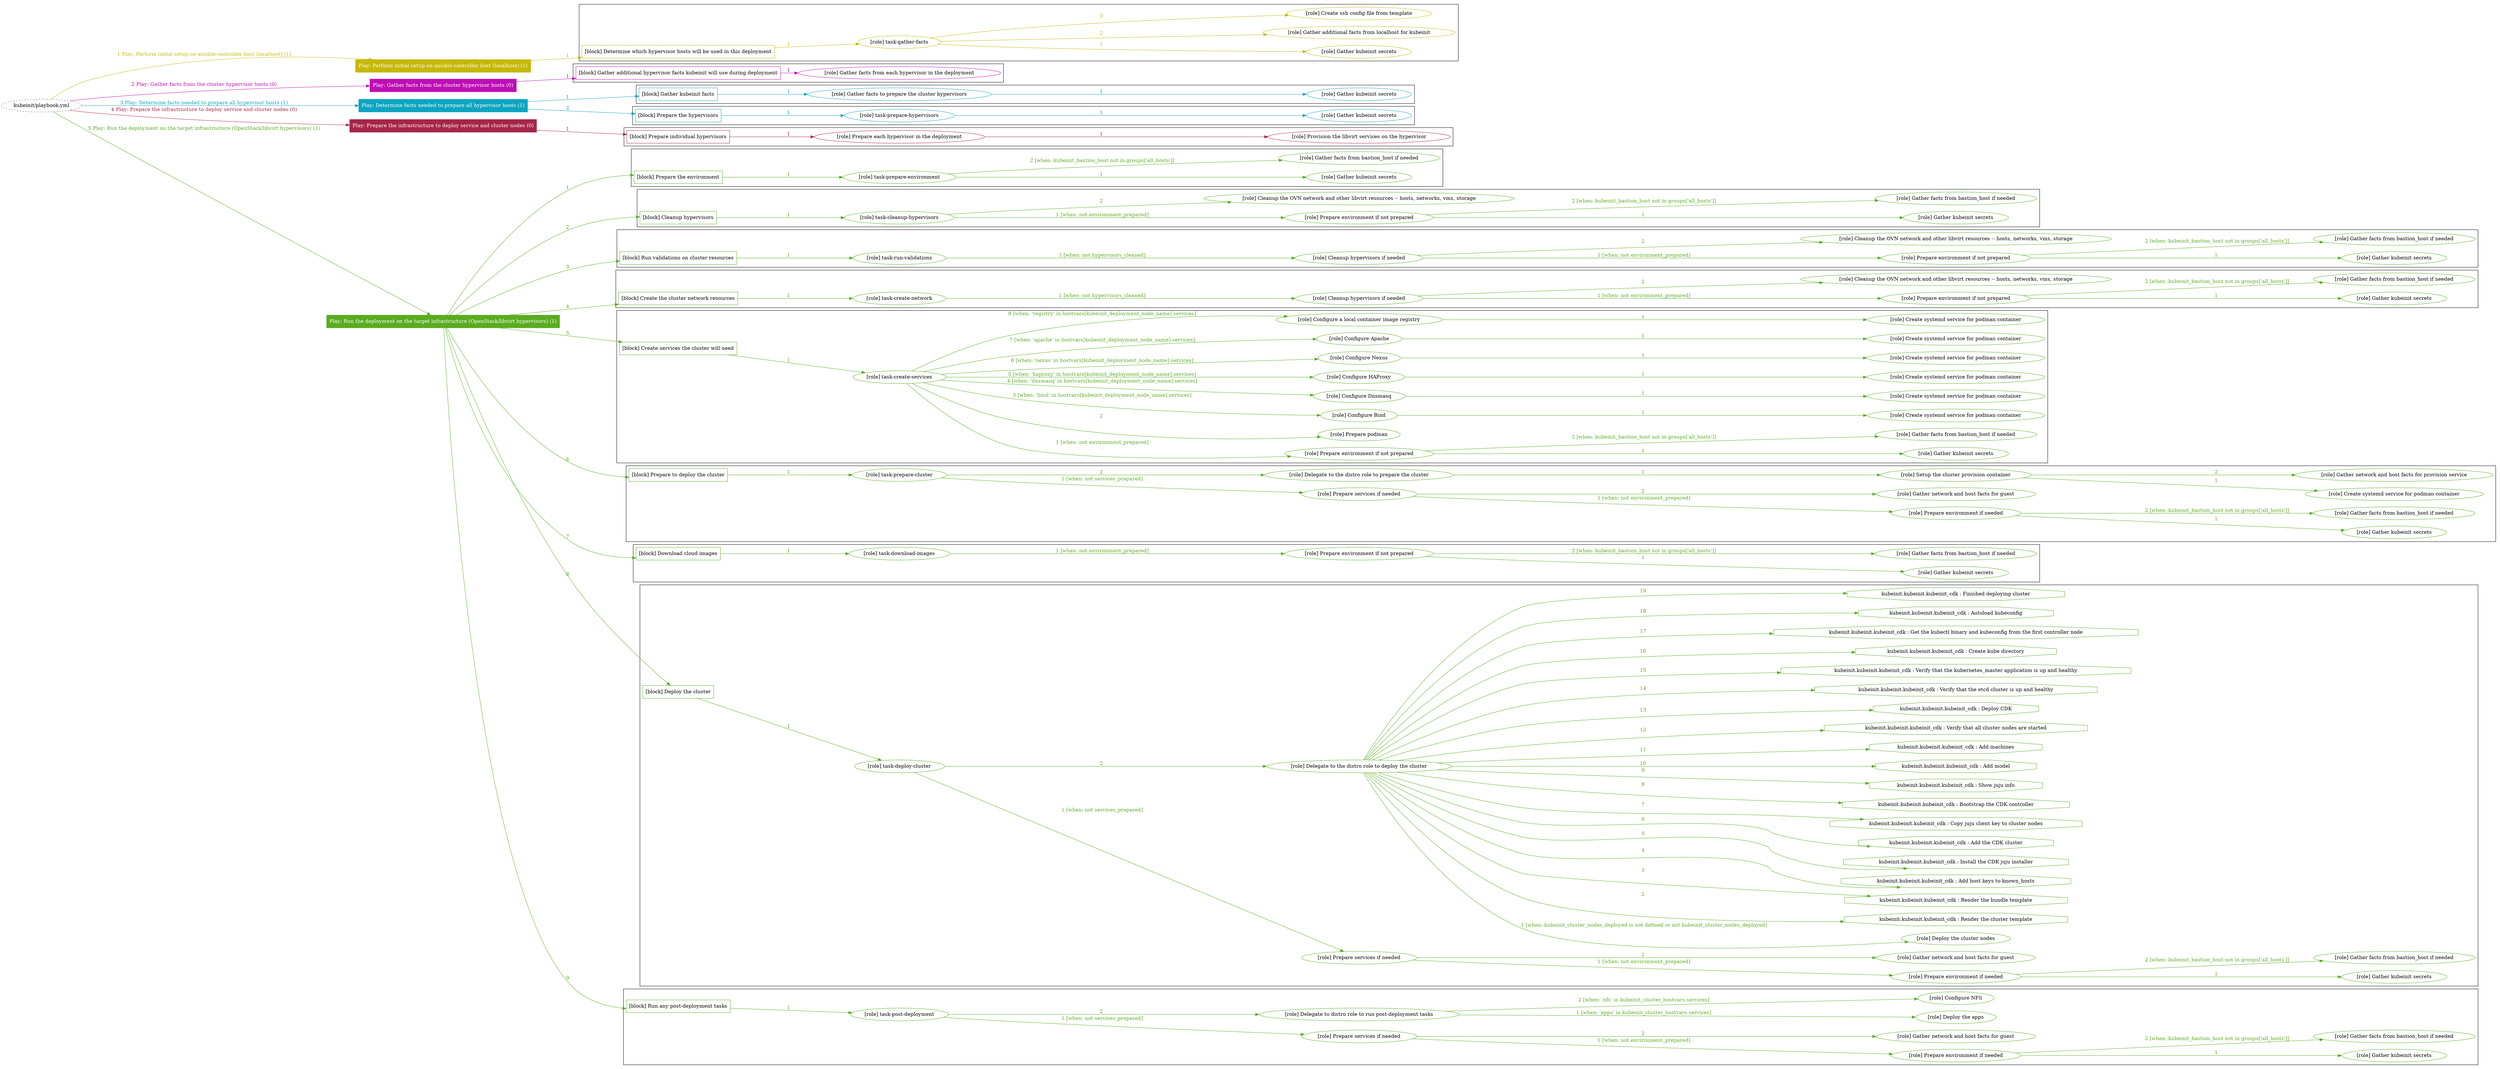 digraph {
	graph [concentrate=true ordering=in rankdir=LR ratio=fill]
	edge [esep=5 sep=10]
	"kubeinit/playbook.yml" [URL="/home/runner/work/kubeinit/kubeinit/kubeinit/playbook.yml" id=playbook_403efa75 style=dotted]
	"kubeinit/playbook.yml" -> play_42223cc6 [label="1 Play: Perform initial setup on ansible-controller host (localhost) (1)" color="#c5b807" fontcolor="#c5b807" id=edge_play_42223cc6 labeltooltip="1 Play: Perform initial setup on ansible-controller host (localhost) (1)" tooltip="1 Play: Perform initial setup on ansible-controller host (localhost) (1)"]
	subgraph "Play: Perform initial setup on ansible-controller host (localhost) (1)" {
		play_42223cc6 [label="Play: Perform initial setup on ansible-controller host (localhost) (1)" URL="/home/runner/work/kubeinit/kubeinit/kubeinit/playbook.yml" color="#c5b807" fontcolor="#ffffff" id=play_42223cc6 shape=box style=filled tooltip=localhost]
		play_42223cc6 -> block_9b067293 [label=1 color="#c5b807" fontcolor="#c5b807" id=edge_block_9b067293 labeltooltip=1 tooltip=1]
		subgraph cluster_block_9b067293 {
			block_9b067293 [label="[block] Determine which hypervisor hosts will be used in this deployment" URL="/home/runner/work/kubeinit/kubeinit/kubeinit/playbook.yml" color="#c5b807" id=block_9b067293 labeltooltip="Determine which hypervisor hosts will be used in this deployment" shape=box tooltip="Determine which hypervisor hosts will be used in this deployment"]
			block_9b067293 -> role_dec74d86 [label="1 " color="#c5b807" fontcolor="#c5b807" id=edge_role_dec74d86 labeltooltip="1 " tooltip="1 "]
			subgraph "task-gather-facts" {
				role_dec74d86 [label="[role] task-gather-facts" URL="/home/runner/work/kubeinit/kubeinit/kubeinit/playbook.yml" color="#c5b807" id=role_dec74d86 tooltip="task-gather-facts"]
				role_dec74d86 -> role_b08dea49 [label="1 " color="#c5b807" fontcolor="#c5b807" id=edge_role_b08dea49 labeltooltip="1 " tooltip="1 "]
				subgraph "Gather kubeinit secrets" {
					role_b08dea49 [label="[role] Gather kubeinit secrets" URL="/home/runner/.ansible/collections/ansible_collections/kubeinit/kubeinit/roles/kubeinit_prepare/tasks/build_hypervisors_group.yml" color="#c5b807" id=role_b08dea49 tooltip="Gather kubeinit secrets"]
				}
				role_dec74d86 -> role_b940c678 [label="2 " color="#c5b807" fontcolor="#c5b807" id=edge_role_b940c678 labeltooltip="2 " tooltip="2 "]
				subgraph "Gather additional facts from localhost for kubeinit" {
					role_b940c678 [label="[role] Gather additional facts from localhost for kubeinit" URL="/home/runner/.ansible/collections/ansible_collections/kubeinit/kubeinit/roles/kubeinit_prepare/tasks/build_hypervisors_group.yml" color="#c5b807" id=role_b940c678 tooltip="Gather additional facts from localhost for kubeinit"]
				}
				role_dec74d86 -> role_e4bcbc9d [label="3 " color="#c5b807" fontcolor="#c5b807" id=edge_role_e4bcbc9d labeltooltip="3 " tooltip="3 "]
				subgraph "Create ssh config file from template" {
					role_e4bcbc9d [label="[role] Create ssh config file from template" URL="/home/runner/.ansible/collections/ansible_collections/kubeinit/kubeinit/roles/kubeinit_prepare/tasks/build_hypervisors_group.yml" color="#c5b807" id=role_e4bcbc9d tooltip="Create ssh config file from template"]
				}
			}
		}
	}
	"kubeinit/playbook.yml" -> play_4faf2499 [label="2 Play: Gather facts from the cluster hypervisor hosts (0)" color="#be0eb6" fontcolor="#be0eb6" id=edge_play_4faf2499 labeltooltip="2 Play: Gather facts from the cluster hypervisor hosts (0)" tooltip="2 Play: Gather facts from the cluster hypervisor hosts (0)"]
	subgraph "Play: Gather facts from the cluster hypervisor hosts (0)" {
		play_4faf2499 [label="Play: Gather facts from the cluster hypervisor hosts (0)" URL="/home/runner/work/kubeinit/kubeinit/kubeinit/playbook.yml" color="#be0eb6" fontcolor="#ffffff" id=play_4faf2499 shape=box style=filled tooltip="Play: Gather facts from the cluster hypervisor hosts (0)"]
		play_4faf2499 -> block_ea7d8553 [label=1 color="#be0eb6" fontcolor="#be0eb6" id=edge_block_ea7d8553 labeltooltip=1 tooltip=1]
		subgraph cluster_block_ea7d8553 {
			block_ea7d8553 [label="[block] Gather additional hypervisor facts kubeinit will use during deployment" URL="/home/runner/work/kubeinit/kubeinit/kubeinit/playbook.yml" color="#be0eb6" id=block_ea7d8553 labeltooltip="Gather additional hypervisor facts kubeinit will use during deployment" shape=box tooltip="Gather additional hypervisor facts kubeinit will use during deployment"]
			block_ea7d8553 -> role_9fcec889 [label="1 " color="#be0eb6" fontcolor="#be0eb6" id=edge_role_9fcec889 labeltooltip="1 " tooltip="1 "]
			subgraph "Gather facts from each hypervisor in the deployment" {
				role_9fcec889 [label="[role] Gather facts from each hypervisor in the deployment" URL="/home/runner/work/kubeinit/kubeinit/kubeinit/playbook.yml" color="#be0eb6" id=role_9fcec889 tooltip="Gather facts from each hypervisor in the deployment"]
			}
		}
	}
	"kubeinit/playbook.yml" -> play_9ae9f0da [label="3 Play: Determine facts needed to prepare all hypervisor hosts (1)" color="#0ca5c0" fontcolor="#0ca5c0" id=edge_play_9ae9f0da labeltooltip="3 Play: Determine facts needed to prepare all hypervisor hosts (1)" tooltip="3 Play: Determine facts needed to prepare all hypervisor hosts (1)"]
	subgraph "Play: Determine facts needed to prepare all hypervisor hosts (1)" {
		play_9ae9f0da [label="Play: Determine facts needed to prepare all hypervisor hosts (1)" URL="/home/runner/work/kubeinit/kubeinit/kubeinit/playbook.yml" color="#0ca5c0" fontcolor="#ffffff" id=play_9ae9f0da shape=box style=filled tooltip=localhost]
		play_9ae9f0da -> block_6404cff6 [label=1 color="#0ca5c0" fontcolor="#0ca5c0" id=edge_block_6404cff6 labeltooltip=1 tooltip=1]
		subgraph cluster_block_6404cff6 {
			block_6404cff6 [label="[block] Gather kubeinit facts" URL="/home/runner/work/kubeinit/kubeinit/kubeinit/playbook.yml" color="#0ca5c0" id=block_6404cff6 labeltooltip="Gather kubeinit facts" shape=box tooltip="Gather kubeinit facts"]
			block_6404cff6 -> role_c3dda802 [label="1 " color="#0ca5c0" fontcolor="#0ca5c0" id=edge_role_c3dda802 labeltooltip="1 " tooltip="1 "]
			subgraph "Gather facts to prepare the cluster hypervisors" {
				role_c3dda802 [label="[role] Gather facts to prepare the cluster hypervisors" URL="/home/runner/work/kubeinit/kubeinit/kubeinit/playbook.yml" color="#0ca5c0" id=role_c3dda802 tooltip="Gather facts to prepare the cluster hypervisors"]
				role_c3dda802 -> role_68d4c9b0 [label="1 " color="#0ca5c0" fontcolor="#0ca5c0" id=edge_role_68d4c9b0 labeltooltip="1 " tooltip="1 "]
				subgraph "Gather kubeinit secrets" {
					role_68d4c9b0 [label="[role] Gather kubeinit secrets" URL="/home/runner/.ansible/collections/ansible_collections/kubeinit/kubeinit/roles/kubeinit_prepare/tasks/gather_kubeinit_facts.yml" color="#0ca5c0" id=role_68d4c9b0 tooltip="Gather kubeinit secrets"]
				}
			}
		}
		play_9ae9f0da -> block_ad92158f [label=2 color="#0ca5c0" fontcolor="#0ca5c0" id=edge_block_ad92158f labeltooltip=2 tooltip=2]
		subgraph cluster_block_ad92158f {
			block_ad92158f [label="[block] Prepare the hypervisors" URL="/home/runner/work/kubeinit/kubeinit/kubeinit/playbook.yml" color="#0ca5c0" id=block_ad92158f labeltooltip="Prepare the hypervisors" shape=box tooltip="Prepare the hypervisors"]
			block_ad92158f -> role_c848323d [label="1 " color="#0ca5c0" fontcolor="#0ca5c0" id=edge_role_c848323d labeltooltip="1 " tooltip="1 "]
			subgraph "task-prepare-hypervisors" {
				role_c848323d [label="[role] task-prepare-hypervisors" URL="/home/runner/work/kubeinit/kubeinit/kubeinit/playbook.yml" color="#0ca5c0" id=role_c848323d tooltip="task-prepare-hypervisors"]
				role_c848323d -> role_cd5bbacc [label="1 " color="#0ca5c0" fontcolor="#0ca5c0" id=edge_role_cd5bbacc labeltooltip="1 " tooltip="1 "]
				subgraph "Gather kubeinit secrets" {
					role_cd5bbacc [label="[role] Gather kubeinit secrets" URL="/home/runner/.ansible/collections/ansible_collections/kubeinit/kubeinit/roles/kubeinit_prepare/tasks/gather_kubeinit_facts.yml" color="#0ca5c0" id=role_cd5bbacc tooltip="Gather kubeinit secrets"]
				}
			}
		}
	}
	"kubeinit/playbook.yml" -> play_06250524 [label="4 Play: Prepare the infrastructure to deploy service and cluster nodes (0)" color="#a7254a" fontcolor="#a7254a" id=edge_play_06250524 labeltooltip="4 Play: Prepare the infrastructure to deploy service and cluster nodes (0)" tooltip="4 Play: Prepare the infrastructure to deploy service and cluster nodes (0)"]
	subgraph "Play: Prepare the infrastructure to deploy service and cluster nodes (0)" {
		play_06250524 [label="Play: Prepare the infrastructure to deploy service and cluster nodes (0)" URL="/home/runner/work/kubeinit/kubeinit/kubeinit/playbook.yml" color="#a7254a" fontcolor="#ffffff" id=play_06250524 shape=box style=filled tooltip="Play: Prepare the infrastructure to deploy service and cluster nodes (0)"]
		play_06250524 -> block_89964ffc [label=1 color="#a7254a" fontcolor="#a7254a" id=edge_block_89964ffc labeltooltip=1 tooltip=1]
		subgraph cluster_block_89964ffc {
			block_89964ffc [label="[block] Prepare individual hypervisors" URL="/home/runner/work/kubeinit/kubeinit/kubeinit/playbook.yml" color="#a7254a" id=block_89964ffc labeltooltip="Prepare individual hypervisors" shape=box tooltip="Prepare individual hypervisors"]
			block_89964ffc -> role_35f0b590 [label="1 " color="#a7254a" fontcolor="#a7254a" id=edge_role_35f0b590 labeltooltip="1 " tooltip="1 "]
			subgraph "Prepare each hypervisor in the deployment" {
				role_35f0b590 [label="[role] Prepare each hypervisor in the deployment" URL="/home/runner/work/kubeinit/kubeinit/kubeinit/playbook.yml" color="#a7254a" id=role_35f0b590 tooltip="Prepare each hypervisor in the deployment"]
				role_35f0b590 -> role_1a05dd8b [label="1 " color="#a7254a" fontcolor="#a7254a" id=edge_role_1a05dd8b labeltooltip="1 " tooltip="1 "]
				subgraph "Provision the libvirt services on the hypervisor" {
					role_1a05dd8b [label="[role] Provision the libvirt services on the hypervisor" URL="/home/runner/.ansible/collections/ansible_collections/kubeinit/kubeinit/roles/kubeinit_prepare/tasks/prepare_hypervisor.yml" color="#a7254a" id=role_1a05dd8b tooltip="Provision the libvirt services on the hypervisor"]
				}
			}
		}
	}
	"kubeinit/playbook.yml" -> play_a7dc9305 [label="5 Play: Run the deployment on the target infrastructure (OpenStack/libvirt hypervisors) (1)" color="#59ac20" fontcolor="#59ac20" id=edge_play_a7dc9305 labeltooltip="5 Play: Run the deployment on the target infrastructure (OpenStack/libvirt hypervisors) (1)" tooltip="5 Play: Run the deployment on the target infrastructure (OpenStack/libvirt hypervisors) (1)"]
	subgraph "Play: Run the deployment on the target infrastructure (OpenStack/libvirt hypervisors) (1)" {
		play_a7dc9305 [label="Play: Run the deployment on the target infrastructure (OpenStack/libvirt hypervisors) (1)" URL="/home/runner/work/kubeinit/kubeinit/kubeinit/playbook.yml" color="#59ac20" fontcolor="#ffffff" id=play_a7dc9305 shape=box style=filled tooltip=localhost]
		play_a7dc9305 -> block_3086de12 [label=1 color="#59ac20" fontcolor="#59ac20" id=edge_block_3086de12 labeltooltip=1 tooltip=1]
		subgraph cluster_block_3086de12 {
			block_3086de12 [label="[block] Prepare the environment" URL="/home/runner/work/kubeinit/kubeinit/kubeinit/playbook.yml" color="#59ac20" id=block_3086de12 labeltooltip="Prepare the environment" shape=box tooltip="Prepare the environment"]
			block_3086de12 -> role_fed57b89 [label="1 " color="#59ac20" fontcolor="#59ac20" id=edge_role_fed57b89 labeltooltip="1 " tooltip="1 "]
			subgraph "task-prepare-environment" {
				role_fed57b89 [label="[role] task-prepare-environment" URL="/home/runner/work/kubeinit/kubeinit/kubeinit/playbook.yml" color="#59ac20" id=role_fed57b89 tooltip="task-prepare-environment"]
				role_fed57b89 -> role_c067bf8e [label="1 " color="#59ac20" fontcolor="#59ac20" id=edge_role_c067bf8e labeltooltip="1 " tooltip="1 "]
				subgraph "Gather kubeinit secrets" {
					role_c067bf8e [label="[role] Gather kubeinit secrets" URL="/home/runner/.ansible/collections/ansible_collections/kubeinit/kubeinit/roles/kubeinit_prepare/tasks/gather_kubeinit_facts.yml" color="#59ac20" id=role_c067bf8e tooltip="Gather kubeinit secrets"]
				}
				role_fed57b89 -> role_92e9b76c [label="2 [when: kubeinit_bastion_host not in groups['all_hosts']]" color="#59ac20" fontcolor="#59ac20" id=edge_role_92e9b76c labeltooltip="2 [when: kubeinit_bastion_host not in groups['all_hosts']]" tooltip="2 [when: kubeinit_bastion_host not in groups['all_hosts']]"]
				subgraph "Gather facts from bastion_host if needed" {
					role_92e9b76c [label="[role] Gather facts from bastion_host if needed" URL="/home/runner/.ansible/collections/ansible_collections/kubeinit/kubeinit/roles/kubeinit_prepare/tasks/main.yml" color="#59ac20" id=role_92e9b76c tooltip="Gather facts from bastion_host if needed"]
				}
			}
		}
		play_a7dc9305 -> block_71f3dd84 [label=2 color="#59ac20" fontcolor="#59ac20" id=edge_block_71f3dd84 labeltooltip=2 tooltip=2]
		subgraph cluster_block_71f3dd84 {
			block_71f3dd84 [label="[block] Cleanup hypervisors" URL="/home/runner/work/kubeinit/kubeinit/kubeinit/playbook.yml" color="#59ac20" id=block_71f3dd84 labeltooltip="Cleanup hypervisors" shape=box tooltip="Cleanup hypervisors"]
			block_71f3dd84 -> role_34e15255 [label="1 " color="#59ac20" fontcolor="#59ac20" id=edge_role_34e15255 labeltooltip="1 " tooltip="1 "]
			subgraph "task-cleanup-hypervisors" {
				role_34e15255 [label="[role] task-cleanup-hypervisors" URL="/home/runner/work/kubeinit/kubeinit/kubeinit/playbook.yml" color="#59ac20" id=role_34e15255 tooltip="task-cleanup-hypervisors"]
				role_34e15255 -> role_b4f1d8a3 [label="1 [when: not environment_prepared]" color="#59ac20" fontcolor="#59ac20" id=edge_role_b4f1d8a3 labeltooltip="1 [when: not environment_prepared]" tooltip="1 [when: not environment_prepared]"]
				subgraph "Prepare environment if not prepared" {
					role_b4f1d8a3 [label="[role] Prepare environment if not prepared" URL="/home/runner/.ansible/collections/ansible_collections/kubeinit/kubeinit/roles/kubeinit_libvirt/tasks/cleanup_hypervisors.yml" color="#59ac20" id=role_b4f1d8a3 tooltip="Prepare environment if not prepared"]
					role_b4f1d8a3 -> role_6aafcaf3 [label="1 " color="#59ac20" fontcolor="#59ac20" id=edge_role_6aafcaf3 labeltooltip="1 " tooltip="1 "]
					subgraph "Gather kubeinit secrets" {
						role_6aafcaf3 [label="[role] Gather kubeinit secrets" URL="/home/runner/.ansible/collections/ansible_collections/kubeinit/kubeinit/roles/kubeinit_prepare/tasks/gather_kubeinit_facts.yml" color="#59ac20" id=role_6aafcaf3 tooltip="Gather kubeinit secrets"]
					}
					role_b4f1d8a3 -> role_f2d1c7bc [label="2 [when: kubeinit_bastion_host not in groups['all_hosts']]" color="#59ac20" fontcolor="#59ac20" id=edge_role_f2d1c7bc labeltooltip="2 [when: kubeinit_bastion_host not in groups['all_hosts']]" tooltip="2 [when: kubeinit_bastion_host not in groups['all_hosts']]"]
					subgraph "Gather facts from bastion_host if needed" {
						role_f2d1c7bc [label="[role] Gather facts from bastion_host if needed" URL="/home/runner/.ansible/collections/ansible_collections/kubeinit/kubeinit/roles/kubeinit_prepare/tasks/main.yml" color="#59ac20" id=role_f2d1c7bc tooltip="Gather facts from bastion_host if needed"]
					}
				}
				role_34e15255 -> role_746b6a34 [label="2 " color="#59ac20" fontcolor="#59ac20" id=edge_role_746b6a34 labeltooltip="2 " tooltip="2 "]
				subgraph "Cleanup the OVN network and other libvirt resources -- hosts, networks, vms, storage" {
					role_746b6a34 [label="[role] Cleanup the OVN network and other libvirt resources -- hosts, networks, vms, storage" URL="/home/runner/.ansible/collections/ansible_collections/kubeinit/kubeinit/roles/kubeinit_libvirt/tasks/cleanup_hypervisors.yml" color="#59ac20" id=role_746b6a34 tooltip="Cleanup the OVN network and other libvirt resources -- hosts, networks, vms, storage"]
				}
			}
		}
		play_a7dc9305 -> block_d0d6f034 [label=3 color="#59ac20" fontcolor="#59ac20" id=edge_block_d0d6f034 labeltooltip=3 tooltip=3]
		subgraph cluster_block_d0d6f034 {
			block_d0d6f034 [label="[block] Run validations on cluster resources" URL="/home/runner/work/kubeinit/kubeinit/kubeinit/playbook.yml" color="#59ac20" id=block_d0d6f034 labeltooltip="Run validations on cluster resources" shape=box tooltip="Run validations on cluster resources"]
			block_d0d6f034 -> role_b58159c7 [label="1 " color="#59ac20" fontcolor="#59ac20" id=edge_role_b58159c7 labeltooltip="1 " tooltip="1 "]
			subgraph "task-run-validations" {
				role_b58159c7 [label="[role] task-run-validations" URL="/home/runner/work/kubeinit/kubeinit/kubeinit/playbook.yml" color="#59ac20" id=role_b58159c7 tooltip="task-run-validations"]
				role_b58159c7 -> role_b793196c [label="1 [when: not hypervisors_cleaned]" color="#59ac20" fontcolor="#59ac20" id=edge_role_b793196c labeltooltip="1 [when: not hypervisors_cleaned]" tooltip="1 [when: not hypervisors_cleaned]"]
				subgraph "Cleanup hypervisors if needed" {
					role_b793196c [label="[role] Cleanup hypervisors if needed" URL="/home/runner/.ansible/collections/ansible_collections/kubeinit/kubeinit/roles/kubeinit_validations/tasks/main.yml" color="#59ac20" id=role_b793196c tooltip="Cleanup hypervisors if needed"]
					role_b793196c -> role_a60fca05 [label="1 [when: not environment_prepared]" color="#59ac20" fontcolor="#59ac20" id=edge_role_a60fca05 labeltooltip="1 [when: not environment_prepared]" tooltip="1 [when: not environment_prepared]"]
					subgraph "Prepare environment if not prepared" {
						role_a60fca05 [label="[role] Prepare environment if not prepared" URL="/home/runner/.ansible/collections/ansible_collections/kubeinit/kubeinit/roles/kubeinit_libvirt/tasks/cleanup_hypervisors.yml" color="#59ac20" id=role_a60fca05 tooltip="Prepare environment if not prepared"]
						role_a60fca05 -> role_c50fef1d [label="1 " color="#59ac20" fontcolor="#59ac20" id=edge_role_c50fef1d labeltooltip="1 " tooltip="1 "]
						subgraph "Gather kubeinit secrets" {
							role_c50fef1d [label="[role] Gather kubeinit secrets" URL="/home/runner/.ansible/collections/ansible_collections/kubeinit/kubeinit/roles/kubeinit_prepare/tasks/gather_kubeinit_facts.yml" color="#59ac20" id=role_c50fef1d tooltip="Gather kubeinit secrets"]
						}
						role_a60fca05 -> role_13b48f9f [label="2 [when: kubeinit_bastion_host not in groups['all_hosts']]" color="#59ac20" fontcolor="#59ac20" id=edge_role_13b48f9f labeltooltip="2 [when: kubeinit_bastion_host not in groups['all_hosts']]" tooltip="2 [when: kubeinit_bastion_host not in groups['all_hosts']]"]
						subgraph "Gather facts from bastion_host if needed" {
							role_13b48f9f [label="[role] Gather facts from bastion_host if needed" URL="/home/runner/.ansible/collections/ansible_collections/kubeinit/kubeinit/roles/kubeinit_prepare/tasks/main.yml" color="#59ac20" id=role_13b48f9f tooltip="Gather facts from bastion_host if needed"]
						}
					}
					role_b793196c -> role_13abe53e [label="2 " color="#59ac20" fontcolor="#59ac20" id=edge_role_13abe53e labeltooltip="2 " tooltip="2 "]
					subgraph "Cleanup the OVN network and other libvirt resources -- hosts, networks, vms, storage" {
						role_13abe53e [label="[role] Cleanup the OVN network and other libvirt resources -- hosts, networks, vms, storage" URL="/home/runner/.ansible/collections/ansible_collections/kubeinit/kubeinit/roles/kubeinit_libvirt/tasks/cleanup_hypervisors.yml" color="#59ac20" id=role_13abe53e tooltip="Cleanup the OVN network and other libvirt resources -- hosts, networks, vms, storage"]
					}
				}
			}
		}
		play_a7dc9305 -> block_2cf9c476 [label=4 color="#59ac20" fontcolor="#59ac20" id=edge_block_2cf9c476 labeltooltip=4 tooltip=4]
		subgraph cluster_block_2cf9c476 {
			block_2cf9c476 [label="[block] Create the cluster network resources" URL="/home/runner/work/kubeinit/kubeinit/kubeinit/playbook.yml" color="#59ac20" id=block_2cf9c476 labeltooltip="Create the cluster network resources" shape=box tooltip="Create the cluster network resources"]
			block_2cf9c476 -> role_0b1e13cd [label="1 " color="#59ac20" fontcolor="#59ac20" id=edge_role_0b1e13cd labeltooltip="1 " tooltip="1 "]
			subgraph "task-create-network" {
				role_0b1e13cd [label="[role] task-create-network" URL="/home/runner/work/kubeinit/kubeinit/kubeinit/playbook.yml" color="#59ac20" id=role_0b1e13cd tooltip="task-create-network"]
				role_0b1e13cd -> role_e4c2930a [label="1 [when: not hypervisors_cleaned]" color="#59ac20" fontcolor="#59ac20" id=edge_role_e4c2930a labeltooltip="1 [when: not hypervisors_cleaned]" tooltip="1 [when: not hypervisors_cleaned]"]
				subgraph "Cleanup hypervisors if needed" {
					role_e4c2930a [label="[role] Cleanup hypervisors if needed" URL="/home/runner/.ansible/collections/ansible_collections/kubeinit/kubeinit/roles/kubeinit_libvirt/tasks/create_network.yml" color="#59ac20" id=role_e4c2930a tooltip="Cleanup hypervisors if needed"]
					role_e4c2930a -> role_2448d144 [label="1 [when: not environment_prepared]" color="#59ac20" fontcolor="#59ac20" id=edge_role_2448d144 labeltooltip="1 [when: not environment_prepared]" tooltip="1 [when: not environment_prepared]"]
					subgraph "Prepare environment if not prepared" {
						role_2448d144 [label="[role] Prepare environment if not prepared" URL="/home/runner/.ansible/collections/ansible_collections/kubeinit/kubeinit/roles/kubeinit_libvirt/tasks/cleanup_hypervisors.yml" color="#59ac20" id=role_2448d144 tooltip="Prepare environment if not prepared"]
						role_2448d144 -> role_74c345a4 [label="1 " color="#59ac20" fontcolor="#59ac20" id=edge_role_74c345a4 labeltooltip="1 " tooltip="1 "]
						subgraph "Gather kubeinit secrets" {
							role_74c345a4 [label="[role] Gather kubeinit secrets" URL="/home/runner/.ansible/collections/ansible_collections/kubeinit/kubeinit/roles/kubeinit_prepare/tasks/gather_kubeinit_facts.yml" color="#59ac20" id=role_74c345a4 tooltip="Gather kubeinit secrets"]
						}
						role_2448d144 -> role_604c26fb [label="2 [when: kubeinit_bastion_host not in groups['all_hosts']]" color="#59ac20" fontcolor="#59ac20" id=edge_role_604c26fb labeltooltip="2 [when: kubeinit_bastion_host not in groups['all_hosts']]" tooltip="2 [when: kubeinit_bastion_host not in groups['all_hosts']]"]
						subgraph "Gather facts from bastion_host if needed" {
							role_604c26fb [label="[role] Gather facts from bastion_host if needed" URL="/home/runner/.ansible/collections/ansible_collections/kubeinit/kubeinit/roles/kubeinit_prepare/tasks/main.yml" color="#59ac20" id=role_604c26fb tooltip="Gather facts from bastion_host if needed"]
						}
					}
					role_e4c2930a -> role_22694acc [label="2 " color="#59ac20" fontcolor="#59ac20" id=edge_role_22694acc labeltooltip="2 " tooltip="2 "]
					subgraph "Cleanup the OVN network and other libvirt resources -- hosts, networks, vms, storage" {
						role_22694acc [label="[role] Cleanup the OVN network and other libvirt resources -- hosts, networks, vms, storage" URL="/home/runner/.ansible/collections/ansible_collections/kubeinit/kubeinit/roles/kubeinit_libvirt/tasks/cleanup_hypervisors.yml" color="#59ac20" id=role_22694acc tooltip="Cleanup the OVN network and other libvirt resources -- hosts, networks, vms, storage"]
					}
				}
			}
		}
		play_a7dc9305 -> block_33459474 [label=5 color="#59ac20" fontcolor="#59ac20" id=edge_block_33459474 labeltooltip=5 tooltip=5]
		subgraph cluster_block_33459474 {
			block_33459474 [label="[block] Create services the cluster will need" URL="/home/runner/work/kubeinit/kubeinit/kubeinit/playbook.yml" color="#59ac20" id=block_33459474 labeltooltip="Create services the cluster will need" shape=box tooltip="Create services the cluster will need"]
			block_33459474 -> role_92097964 [label="1 " color="#59ac20" fontcolor="#59ac20" id=edge_role_92097964 labeltooltip="1 " tooltip="1 "]
			subgraph "task-create-services" {
				role_92097964 [label="[role] task-create-services" URL="/home/runner/work/kubeinit/kubeinit/kubeinit/playbook.yml" color="#59ac20" id=role_92097964 tooltip="task-create-services"]
				role_92097964 -> role_7f0ee614 [label="1 [when: not environment_prepared]" color="#59ac20" fontcolor="#59ac20" id=edge_role_7f0ee614 labeltooltip="1 [when: not environment_prepared]" tooltip="1 [when: not environment_prepared]"]
				subgraph "Prepare environment if not prepared" {
					role_7f0ee614 [label="[role] Prepare environment if not prepared" URL="/home/runner/.ansible/collections/ansible_collections/kubeinit/kubeinit/roles/kubeinit_services/tasks/main.yml" color="#59ac20" id=role_7f0ee614 tooltip="Prepare environment if not prepared"]
					role_7f0ee614 -> role_afcda384 [label="1 " color="#59ac20" fontcolor="#59ac20" id=edge_role_afcda384 labeltooltip="1 " tooltip="1 "]
					subgraph "Gather kubeinit secrets" {
						role_afcda384 [label="[role] Gather kubeinit secrets" URL="/home/runner/.ansible/collections/ansible_collections/kubeinit/kubeinit/roles/kubeinit_prepare/tasks/gather_kubeinit_facts.yml" color="#59ac20" id=role_afcda384 tooltip="Gather kubeinit secrets"]
					}
					role_7f0ee614 -> role_c3a64144 [label="2 [when: kubeinit_bastion_host not in groups['all_hosts']]" color="#59ac20" fontcolor="#59ac20" id=edge_role_c3a64144 labeltooltip="2 [when: kubeinit_bastion_host not in groups['all_hosts']]" tooltip="2 [when: kubeinit_bastion_host not in groups['all_hosts']]"]
					subgraph "Gather facts from bastion_host if needed" {
						role_c3a64144 [label="[role] Gather facts from bastion_host if needed" URL="/home/runner/.ansible/collections/ansible_collections/kubeinit/kubeinit/roles/kubeinit_prepare/tasks/main.yml" color="#59ac20" id=role_c3a64144 tooltip="Gather facts from bastion_host if needed"]
					}
				}
				role_92097964 -> role_21092380 [label="2 " color="#59ac20" fontcolor="#59ac20" id=edge_role_21092380 labeltooltip="2 " tooltip="2 "]
				subgraph "Prepare podman" {
					role_21092380 [label="[role] Prepare podman" URL="/home/runner/.ansible/collections/ansible_collections/kubeinit/kubeinit/roles/kubeinit_services/tasks/00_create_service_pod.yml" color="#59ac20" id=role_21092380 tooltip="Prepare podman"]
				}
				role_92097964 -> role_eece4cc5 [label="3 [when: 'bind' in hostvars[kubeinit_deployment_node_name].services]" color="#59ac20" fontcolor="#59ac20" id=edge_role_eece4cc5 labeltooltip="3 [when: 'bind' in hostvars[kubeinit_deployment_node_name].services]" tooltip="3 [when: 'bind' in hostvars[kubeinit_deployment_node_name].services]"]
				subgraph "Configure Bind" {
					role_eece4cc5 [label="[role] Configure Bind" URL="/home/runner/.ansible/collections/ansible_collections/kubeinit/kubeinit/roles/kubeinit_services/tasks/start_services_containers.yml" color="#59ac20" id=role_eece4cc5 tooltip="Configure Bind"]
					role_eece4cc5 -> role_a678d9bb [label="1 " color="#59ac20" fontcolor="#59ac20" id=edge_role_a678d9bb labeltooltip="1 " tooltip="1 "]
					subgraph "Create systemd service for podman container" {
						role_a678d9bb [label="[role] Create systemd service for podman container" URL="/home/runner/.ansible/collections/ansible_collections/kubeinit/kubeinit/roles/kubeinit_bind/tasks/main.yml" color="#59ac20" id=role_a678d9bb tooltip="Create systemd service for podman container"]
					}
				}
				role_92097964 -> role_de81a9c6 [label="4 [when: 'dnsmasq' in hostvars[kubeinit_deployment_node_name].services]" color="#59ac20" fontcolor="#59ac20" id=edge_role_de81a9c6 labeltooltip="4 [when: 'dnsmasq' in hostvars[kubeinit_deployment_node_name].services]" tooltip="4 [when: 'dnsmasq' in hostvars[kubeinit_deployment_node_name].services]"]
				subgraph "Configure Dnsmasq" {
					role_de81a9c6 [label="[role] Configure Dnsmasq" URL="/home/runner/.ansible/collections/ansible_collections/kubeinit/kubeinit/roles/kubeinit_services/tasks/start_services_containers.yml" color="#59ac20" id=role_de81a9c6 tooltip="Configure Dnsmasq"]
					role_de81a9c6 -> role_1218d402 [label="1 " color="#59ac20" fontcolor="#59ac20" id=edge_role_1218d402 labeltooltip="1 " tooltip="1 "]
					subgraph "Create systemd service for podman container" {
						role_1218d402 [label="[role] Create systemd service for podman container" URL="/home/runner/.ansible/collections/ansible_collections/kubeinit/kubeinit/roles/kubeinit_dnsmasq/tasks/main.yml" color="#59ac20" id=role_1218d402 tooltip="Create systemd service for podman container"]
					}
				}
				role_92097964 -> role_3e9400fa [label="5 [when: 'haproxy' in hostvars[kubeinit_deployment_node_name].services]" color="#59ac20" fontcolor="#59ac20" id=edge_role_3e9400fa labeltooltip="5 [when: 'haproxy' in hostvars[kubeinit_deployment_node_name].services]" tooltip="5 [when: 'haproxy' in hostvars[kubeinit_deployment_node_name].services]"]
				subgraph "Configure HAProxy" {
					role_3e9400fa [label="[role] Configure HAProxy" URL="/home/runner/.ansible/collections/ansible_collections/kubeinit/kubeinit/roles/kubeinit_services/tasks/start_services_containers.yml" color="#59ac20" id=role_3e9400fa tooltip="Configure HAProxy"]
					role_3e9400fa -> role_46920b20 [label="1 " color="#59ac20" fontcolor="#59ac20" id=edge_role_46920b20 labeltooltip="1 " tooltip="1 "]
					subgraph "Create systemd service for podman container" {
						role_46920b20 [label="[role] Create systemd service for podman container" URL="/home/runner/.ansible/collections/ansible_collections/kubeinit/kubeinit/roles/kubeinit_haproxy/tasks/main.yml" color="#59ac20" id=role_46920b20 tooltip="Create systemd service for podman container"]
					}
				}
				role_92097964 -> role_a7b887ff [label="6 [when: 'nexus' in hostvars[kubeinit_deployment_node_name].services]" color="#59ac20" fontcolor="#59ac20" id=edge_role_a7b887ff labeltooltip="6 [when: 'nexus' in hostvars[kubeinit_deployment_node_name].services]" tooltip="6 [when: 'nexus' in hostvars[kubeinit_deployment_node_name].services]"]
				subgraph "Configure Nexus" {
					role_a7b887ff [label="[role] Configure Nexus" URL="/home/runner/.ansible/collections/ansible_collections/kubeinit/kubeinit/roles/kubeinit_services/tasks/start_services_containers.yml" color="#59ac20" id=role_a7b887ff tooltip="Configure Nexus"]
					role_a7b887ff -> role_962dfd2e [label="1 " color="#59ac20" fontcolor="#59ac20" id=edge_role_962dfd2e labeltooltip="1 " tooltip="1 "]
					subgraph "Create systemd service for podman container" {
						role_962dfd2e [label="[role] Create systemd service for podman container" URL="/home/runner/.ansible/collections/ansible_collections/kubeinit/kubeinit/roles/kubeinit_nexus/tasks/main.yml" color="#59ac20" id=role_962dfd2e tooltip="Create systemd service for podman container"]
					}
				}
				role_92097964 -> role_c512b5ca [label="7 [when: 'apache' in hostvars[kubeinit_deployment_node_name].services]" color="#59ac20" fontcolor="#59ac20" id=edge_role_c512b5ca labeltooltip="7 [when: 'apache' in hostvars[kubeinit_deployment_node_name].services]" tooltip="7 [when: 'apache' in hostvars[kubeinit_deployment_node_name].services]"]
				subgraph "Configure Apache" {
					role_c512b5ca [label="[role] Configure Apache" URL="/home/runner/.ansible/collections/ansible_collections/kubeinit/kubeinit/roles/kubeinit_services/tasks/start_services_containers.yml" color="#59ac20" id=role_c512b5ca tooltip="Configure Apache"]
					role_c512b5ca -> role_bc7061f8 [label="1 " color="#59ac20" fontcolor="#59ac20" id=edge_role_bc7061f8 labeltooltip="1 " tooltip="1 "]
					subgraph "Create systemd service for podman container" {
						role_bc7061f8 [label="[role] Create systemd service for podman container" URL="/home/runner/.ansible/collections/ansible_collections/kubeinit/kubeinit/roles/kubeinit_apache/tasks/main.yml" color="#59ac20" id=role_bc7061f8 tooltip="Create systemd service for podman container"]
					}
				}
				role_92097964 -> role_47c5679b [label="8 [when: 'registry' in hostvars[kubeinit_deployment_node_name].services]" color="#59ac20" fontcolor="#59ac20" id=edge_role_47c5679b labeltooltip="8 [when: 'registry' in hostvars[kubeinit_deployment_node_name].services]" tooltip="8 [when: 'registry' in hostvars[kubeinit_deployment_node_name].services]"]
				subgraph "Configure a local container image registry" {
					role_47c5679b [label="[role] Configure a local container image registry" URL="/home/runner/.ansible/collections/ansible_collections/kubeinit/kubeinit/roles/kubeinit_services/tasks/start_services_containers.yml" color="#59ac20" id=role_47c5679b tooltip="Configure a local container image registry"]
					role_47c5679b -> role_e31edeff [label="1 " color="#59ac20" fontcolor="#59ac20" id=edge_role_e31edeff labeltooltip="1 " tooltip="1 "]
					subgraph "Create systemd service for podman container" {
						role_e31edeff [label="[role] Create systemd service for podman container" URL="/home/runner/.ansible/collections/ansible_collections/kubeinit/kubeinit/roles/kubeinit_registry/tasks/main.yml" color="#59ac20" id=role_e31edeff tooltip="Create systemd service for podman container"]
					}
				}
			}
		}
		play_a7dc9305 -> block_c0679de2 [label=6 color="#59ac20" fontcolor="#59ac20" id=edge_block_c0679de2 labeltooltip=6 tooltip=6]
		subgraph cluster_block_c0679de2 {
			block_c0679de2 [label="[block] Prepare to deploy the cluster" URL="/home/runner/work/kubeinit/kubeinit/kubeinit/playbook.yml" color="#59ac20" id=block_c0679de2 labeltooltip="Prepare to deploy the cluster" shape=box tooltip="Prepare to deploy the cluster"]
			block_c0679de2 -> role_5e1eff96 [label="1 " color="#59ac20" fontcolor="#59ac20" id=edge_role_5e1eff96 labeltooltip="1 " tooltip="1 "]
			subgraph "task-prepare-cluster" {
				role_5e1eff96 [label="[role] task-prepare-cluster" URL="/home/runner/work/kubeinit/kubeinit/kubeinit/playbook.yml" color="#59ac20" id=role_5e1eff96 tooltip="task-prepare-cluster"]
				role_5e1eff96 -> role_16071c49 [label="1 [when: not services_prepared]" color="#59ac20" fontcolor="#59ac20" id=edge_role_16071c49 labeltooltip="1 [when: not services_prepared]" tooltip="1 [when: not services_prepared]"]
				subgraph "Prepare services if needed" {
					role_16071c49 [label="[role] Prepare services if needed" URL="/home/runner/.ansible/collections/ansible_collections/kubeinit/kubeinit/roles/kubeinit_prepare/tasks/prepare_cluster.yml" color="#59ac20" id=role_16071c49 tooltip="Prepare services if needed"]
					role_16071c49 -> role_4f0dfcef [label="1 [when: not environment_prepared]" color="#59ac20" fontcolor="#59ac20" id=edge_role_4f0dfcef labeltooltip="1 [when: not environment_prepared]" tooltip="1 [when: not environment_prepared]"]
					subgraph "Prepare environment if needed" {
						role_4f0dfcef [label="[role] Prepare environment if needed" URL="/home/runner/.ansible/collections/ansible_collections/kubeinit/kubeinit/roles/kubeinit_services/tasks/prepare_services.yml" color="#59ac20" id=role_4f0dfcef tooltip="Prepare environment if needed"]
						role_4f0dfcef -> role_4ab2c9f8 [label="1 " color="#59ac20" fontcolor="#59ac20" id=edge_role_4ab2c9f8 labeltooltip="1 " tooltip="1 "]
						subgraph "Gather kubeinit secrets" {
							role_4ab2c9f8 [label="[role] Gather kubeinit secrets" URL="/home/runner/.ansible/collections/ansible_collections/kubeinit/kubeinit/roles/kubeinit_prepare/tasks/gather_kubeinit_facts.yml" color="#59ac20" id=role_4ab2c9f8 tooltip="Gather kubeinit secrets"]
						}
						role_4f0dfcef -> role_3d026f7a [label="2 [when: kubeinit_bastion_host not in groups['all_hosts']]" color="#59ac20" fontcolor="#59ac20" id=edge_role_3d026f7a labeltooltip="2 [when: kubeinit_bastion_host not in groups['all_hosts']]" tooltip="2 [when: kubeinit_bastion_host not in groups['all_hosts']]"]
						subgraph "Gather facts from bastion_host if needed" {
							role_3d026f7a [label="[role] Gather facts from bastion_host if needed" URL="/home/runner/.ansible/collections/ansible_collections/kubeinit/kubeinit/roles/kubeinit_prepare/tasks/main.yml" color="#59ac20" id=role_3d026f7a tooltip="Gather facts from bastion_host if needed"]
						}
					}
					role_16071c49 -> role_c04cec31 [label="2 " color="#59ac20" fontcolor="#59ac20" id=edge_role_c04cec31 labeltooltip="2 " tooltip="2 "]
					subgraph "Gather network and host facts for guest" {
						role_c04cec31 [label="[role] Gather network and host facts for guest" URL="/home/runner/.ansible/collections/ansible_collections/kubeinit/kubeinit/roles/kubeinit_services/tasks/prepare_services.yml" color="#59ac20" id=role_c04cec31 tooltip="Gather network and host facts for guest"]
					}
				}
				role_5e1eff96 -> role_6135c62a [label="2 " color="#59ac20" fontcolor="#59ac20" id=edge_role_6135c62a labeltooltip="2 " tooltip="2 "]
				subgraph "Delegate to the distro role to prepare the cluster" {
					role_6135c62a [label="[role] Delegate to the distro role to prepare the cluster" URL="/home/runner/.ansible/collections/ansible_collections/kubeinit/kubeinit/roles/kubeinit_prepare/tasks/prepare_cluster.yml" color="#59ac20" id=role_6135c62a tooltip="Delegate to the distro role to prepare the cluster"]
					role_6135c62a -> role_eb0f02c6 [label="1 " color="#59ac20" fontcolor="#59ac20" id=edge_role_eb0f02c6 labeltooltip="1 " tooltip="1 "]
					subgraph "Setup the cluster provision container" {
						role_eb0f02c6 [label="[role] Setup the cluster provision container" URL="/home/runner/.ansible/collections/ansible_collections/kubeinit/kubeinit/roles/kubeinit_cdk/tasks/prepare_cluster.yml" color="#59ac20" id=role_eb0f02c6 tooltip="Setup the cluster provision container"]
						role_eb0f02c6 -> role_60684019 [label="1 " color="#59ac20" fontcolor="#59ac20" id=edge_role_60684019 labeltooltip="1 " tooltip="1 "]
						subgraph "Create systemd service for podman container" {
							role_60684019 [label="[role] Create systemd service for podman container" URL="/home/runner/.ansible/collections/ansible_collections/kubeinit/kubeinit/roles/kubeinit_services/tasks/create_provision_container.yml" color="#59ac20" id=role_60684019 tooltip="Create systemd service for podman container"]
						}
						role_eb0f02c6 -> role_72f13ba8 [label="2 " color="#59ac20" fontcolor="#59ac20" id=edge_role_72f13ba8 labeltooltip="2 " tooltip="2 "]
						subgraph "Gather network and host facts for provision service" {
							role_72f13ba8 [label="[role] Gather network and host facts for provision service" URL="/home/runner/.ansible/collections/ansible_collections/kubeinit/kubeinit/roles/kubeinit_services/tasks/create_provision_container.yml" color="#59ac20" id=role_72f13ba8 tooltip="Gather network and host facts for provision service"]
						}
					}
				}
			}
		}
		play_a7dc9305 -> block_b2cd6dba [label=7 color="#59ac20" fontcolor="#59ac20" id=edge_block_b2cd6dba labeltooltip=7 tooltip=7]
		subgraph cluster_block_b2cd6dba {
			block_b2cd6dba [label="[block] Download cloud images" URL="/home/runner/work/kubeinit/kubeinit/kubeinit/playbook.yml" color="#59ac20" id=block_b2cd6dba labeltooltip="Download cloud images" shape=box tooltip="Download cloud images"]
			block_b2cd6dba -> role_20cfbaa8 [label="1 " color="#59ac20" fontcolor="#59ac20" id=edge_role_20cfbaa8 labeltooltip="1 " tooltip="1 "]
			subgraph "task-download-images" {
				role_20cfbaa8 [label="[role] task-download-images" URL="/home/runner/work/kubeinit/kubeinit/kubeinit/playbook.yml" color="#59ac20" id=role_20cfbaa8 tooltip="task-download-images"]
				role_20cfbaa8 -> role_ee6d70e8 [label="1 [when: not environment_prepared]" color="#59ac20" fontcolor="#59ac20" id=edge_role_ee6d70e8 labeltooltip="1 [when: not environment_prepared]" tooltip="1 [when: not environment_prepared]"]
				subgraph "Prepare environment if not prepared" {
					role_ee6d70e8 [label="[role] Prepare environment if not prepared" URL="/home/runner/.ansible/collections/ansible_collections/kubeinit/kubeinit/roles/kubeinit_libvirt/tasks/download_cloud_images.yml" color="#59ac20" id=role_ee6d70e8 tooltip="Prepare environment if not prepared"]
					role_ee6d70e8 -> role_c520976f [label="1 " color="#59ac20" fontcolor="#59ac20" id=edge_role_c520976f labeltooltip="1 " tooltip="1 "]
					subgraph "Gather kubeinit secrets" {
						role_c520976f [label="[role] Gather kubeinit secrets" URL="/home/runner/.ansible/collections/ansible_collections/kubeinit/kubeinit/roles/kubeinit_prepare/tasks/gather_kubeinit_facts.yml" color="#59ac20" id=role_c520976f tooltip="Gather kubeinit secrets"]
					}
					role_ee6d70e8 -> role_0f5969a5 [label="2 [when: kubeinit_bastion_host not in groups['all_hosts']]" color="#59ac20" fontcolor="#59ac20" id=edge_role_0f5969a5 labeltooltip="2 [when: kubeinit_bastion_host not in groups['all_hosts']]" tooltip="2 [when: kubeinit_bastion_host not in groups['all_hosts']]"]
					subgraph "Gather facts from bastion_host if needed" {
						role_0f5969a5 [label="[role] Gather facts from bastion_host if needed" URL="/home/runner/.ansible/collections/ansible_collections/kubeinit/kubeinit/roles/kubeinit_prepare/tasks/main.yml" color="#59ac20" id=role_0f5969a5 tooltip="Gather facts from bastion_host if needed"]
					}
				}
			}
		}
		play_a7dc9305 -> block_22254b92 [label=8 color="#59ac20" fontcolor="#59ac20" id=edge_block_22254b92 labeltooltip=8 tooltip=8]
		subgraph cluster_block_22254b92 {
			block_22254b92 [label="[block] Deploy the cluster" URL="/home/runner/work/kubeinit/kubeinit/kubeinit/playbook.yml" color="#59ac20" id=block_22254b92 labeltooltip="Deploy the cluster" shape=box tooltip="Deploy the cluster"]
			block_22254b92 -> role_6bb8474b [label="1 " color="#59ac20" fontcolor="#59ac20" id=edge_role_6bb8474b labeltooltip="1 " tooltip="1 "]
			subgraph "task-deploy-cluster" {
				role_6bb8474b [label="[role] task-deploy-cluster" URL="/home/runner/work/kubeinit/kubeinit/kubeinit/playbook.yml" color="#59ac20" id=role_6bb8474b tooltip="task-deploy-cluster"]
				role_6bb8474b -> role_ac6035cc [label="1 [when: not services_prepared]" color="#59ac20" fontcolor="#59ac20" id=edge_role_ac6035cc labeltooltip="1 [when: not services_prepared]" tooltip="1 [when: not services_prepared]"]
				subgraph "Prepare services if needed" {
					role_ac6035cc [label="[role] Prepare services if needed" URL="/home/runner/.ansible/collections/ansible_collections/kubeinit/kubeinit/roles/kubeinit_prepare/tasks/deploy_cluster.yml" color="#59ac20" id=role_ac6035cc tooltip="Prepare services if needed"]
					role_ac6035cc -> role_8a38f208 [label="1 [when: not environment_prepared]" color="#59ac20" fontcolor="#59ac20" id=edge_role_8a38f208 labeltooltip="1 [when: not environment_prepared]" tooltip="1 [when: not environment_prepared]"]
					subgraph "Prepare environment if needed" {
						role_8a38f208 [label="[role] Prepare environment if needed" URL="/home/runner/.ansible/collections/ansible_collections/kubeinit/kubeinit/roles/kubeinit_services/tasks/prepare_services.yml" color="#59ac20" id=role_8a38f208 tooltip="Prepare environment if needed"]
						role_8a38f208 -> role_45e75080 [label="1 " color="#59ac20" fontcolor="#59ac20" id=edge_role_45e75080 labeltooltip="1 " tooltip="1 "]
						subgraph "Gather kubeinit secrets" {
							role_45e75080 [label="[role] Gather kubeinit secrets" URL="/home/runner/.ansible/collections/ansible_collections/kubeinit/kubeinit/roles/kubeinit_prepare/tasks/gather_kubeinit_facts.yml" color="#59ac20" id=role_45e75080 tooltip="Gather kubeinit secrets"]
						}
						role_8a38f208 -> role_896005a2 [label="2 [when: kubeinit_bastion_host not in groups['all_hosts']]" color="#59ac20" fontcolor="#59ac20" id=edge_role_896005a2 labeltooltip="2 [when: kubeinit_bastion_host not in groups['all_hosts']]" tooltip="2 [when: kubeinit_bastion_host not in groups['all_hosts']]"]
						subgraph "Gather facts from bastion_host if needed" {
							role_896005a2 [label="[role] Gather facts from bastion_host if needed" URL="/home/runner/.ansible/collections/ansible_collections/kubeinit/kubeinit/roles/kubeinit_prepare/tasks/main.yml" color="#59ac20" id=role_896005a2 tooltip="Gather facts from bastion_host if needed"]
						}
					}
					role_ac6035cc -> role_efb9fd90 [label="2 " color="#59ac20" fontcolor="#59ac20" id=edge_role_efb9fd90 labeltooltip="2 " tooltip="2 "]
					subgraph "Gather network and host facts for guest" {
						role_efb9fd90 [label="[role] Gather network and host facts for guest" URL="/home/runner/.ansible/collections/ansible_collections/kubeinit/kubeinit/roles/kubeinit_services/tasks/prepare_services.yml" color="#59ac20" id=role_efb9fd90 tooltip="Gather network and host facts for guest"]
					}
				}
				role_6bb8474b -> role_3470a1e7 [label="2 " color="#59ac20" fontcolor="#59ac20" id=edge_role_3470a1e7 labeltooltip="2 " tooltip="2 "]
				subgraph "Delegate to the distro role to deploy the cluster" {
					role_3470a1e7 [label="[role] Delegate to the distro role to deploy the cluster" URL="/home/runner/.ansible/collections/ansible_collections/kubeinit/kubeinit/roles/kubeinit_prepare/tasks/deploy_cluster.yml" color="#59ac20" id=role_3470a1e7 tooltip="Delegate to the distro role to deploy the cluster"]
					role_3470a1e7 -> role_da784b83 [label="1 [when: kubeinit_cluster_nodes_deployed is not defined or not kubeinit_cluster_nodes_deployed]" color="#59ac20" fontcolor="#59ac20" id=edge_role_da784b83 labeltooltip="1 [when: kubeinit_cluster_nodes_deployed is not defined or not kubeinit_cluster_nodes_deployed]" tooltip="1 [when: kubeinit_cluster_nodes_deployed is not defined or not kubeinit_cluster_nodes_deployed]"]
					subgraph "Deploy the cluster nodes" {
						role_da784b83 [label="[role] Deploy the cluster nodes" URL="/home/runner/.ansible/collections/ansible_collections/kubeinit/kubeinit/roles/kubeinit_cdk/tasks/main.yml" color="#59ac20" id=role_da784b83 tooltip="Deploy the cluster nodes"]
					}
					task_38d69413 [label="kubeinit.kubeinit.kubeinit_cdk : Render the cluster template" URL="/home/runner/.ansible/collections/ansible_collections/kubeinit/kubeinit/roles/kubeinit_cdk/tasks/main.yml" color="#59ac20" id=task_38d69413 shape=octagon tooltip="kubeinit.kubeinit.kubeinit_cdk : Render the cluster template"]
					role_3470a1e7 -> task_38d69413 [label="2 " color="#59ac20" fontcolor="#59ac20" id=edge_task_38d69413 labeltooltip="2 " tooltip="2 "]
					task_3c38a1e2 [label="kubeinit.kubeinit.kubeinit_cdk : Render the bundle template" URL="/home/runner/.ansible/collections/ansible_collections/kubeinit/kubeinit/roles/kubeinit_cdk/tasks/main.yml" color="#59ac20" id=task_3c38a1e2 shape=octagon tooltip="kubeinit.kubeinit.kubeinit_cdk : Render the bundle template"]
					role_3470a1e7 -> task_3c38a1e2 [label="3 " color="#59ac20" fontcolor="#59ac20" id=edge_task_3c38a1e2 labeltooltip="3 " tooltip="3 "]
					task_15493c4d [label="kubeinit.kubeinit.kubeinit_cdk : Add host keys to known_hosts" URL="/home/runner/.ansible/collections/ansible_collections/kubeinit/kubeinit/roles/kubeinit_cdk/tasks/main.yml" color="#59ac20" id=task_15493c4d shape=octagon tooltip="kubeinit.kubeinit.kubeinit_cdk : Add host keys to known_hosts"]
					role_3470a1e7 -> task_15493c4d [label="4 " color="#59ac20" fontcolor="#59ac20" id=edge_task_15493c4d labeltooltip="4 " tooltip="4 "]
					task_f61c015a [label="kubeinit.kubeinit.kubeinit_cdk : Install the CDK juju installer" URL="/home/runner/.ansible/collections/ansible_collections/kubeinit/kubeinit/roles/kubeinit_cdk/tasks/main.yml" color="#59ac20" id=task_f61c015a shape=octagon tooltip="kubeinit.kubeinit.kubeinit_cdk : Install the CDK juju installer"]
					role_3470a1e7 -> task_f61c015a [label="5 " color="#59ac20" fontcolor="#59ac20" id=edge_task_f61c015a labeltooltip="5 " tooltip="5 "]
					task_026a3b66 [label="kubeinit.kubeinit.kubeinit_cdk : Add the CDK cluster" URL="/home/runner/.ansible/collections/ansible_collections/kubeinit/kubeinit/roles/kubeinit_cdk/tasks/main.yml" color="#59ac20" id=task_026a3b66 shape=octagon tooltip="kubeinit.kubeinit.kubeinit_cdk : Add the CDK cluster"]
					role_3470a1e7 -> task_026a3b66 [label="6 " color="#59ac20" fontcolor="#59ac20" id=edge_task_026a3b66 labeltooltip="6 " tooltip="6 "]
					task_c4863b97 [label="kubeinit.kubeinit.kubeinit_cdk : Copy juju client key to cluster nodes" URL="/home/runner/.ansible/collections/ansible_collections/kubeinit/kubeinit/roles/kubeinit_cdk/tasks/main.yml" color="#59ac20" id=task_c4863b97 shape=octagon tooltip="kubeinit.kubeinit.kubeinit_cdk : Copy juju client key to cluster nodes"]
					role_3470a1e7 -> task_c4863b97 [label="7 " color="#59ac20" fontcolor="#59ac20" id=edge_task_c4863b97 labeltooltip="7 " tooltip="7 "]
					task_70ed2227 [label="kubeinit.kubeinit.kubeinit_cdk : Bootstrap the CDK controller" URL="/home/runner/.ansible/collections/ansible_collections/kubeinit/kubeinit/roles/kubeinit_cdk/tasks/main.yml" color="#59ac20" id=task_70ed2227 shape=octagon tooltip="kubeinit.kubeinit.kubeinit_cdk : Bootstrap the CDK controller"]
					role_3470a1e7 -> task_70ed2227 [label="8 " color="#59ac20" fontcolor="#59ac20" id=edge_task_70ed2227 labeltooltip="8 " tooltip="8 "]
					task_165aefde [label="kubeinit.kubeinit.kubeinit_cdk : Show juju info" URL="/home/runner/.ansible/collections/ansible_collections/kubeinit/kubeinit/roles/kubeinit_cdk/tasks/main.yml" color="#59ac20" id=task_165aefde shape=octagon tooltip="kubeinit.kubeinit.kubeinit_cdk : Show juju info"]
					role_3470a1e7 -> task_165aefde [label="9 " color="#59ac20" fontcolor="#59ac20" id=edge_task_165aefde labeltooltip="9 " tooltip="9 "]
					task_77039aef [label="kubeinit.kubeinit.kubeinit_cdk : Add model" URL="/home/runner/.ansible/collections/ansible_collections/kubeinit/kubeinit/roles/kubeinit_cdk/tasks/main.yml" color="#59ac20" id=task_77039aef shape=octagon tooltip="kubeinit.kubeinit.kubeinit_cdk : Add model"]
					role_3470a1e7 -> task_77039aef [label="10 " color="#59ac20" fontcolor="#59ac20" id=edge_task_77039aef labeltooltip="10 " tooltip="10 "]
					task_1048273b [label="kubeinit.kubeinit.kubeinit_cdk : Add machines" URL="/home/runner/.ansible/collections/ansible_collections/kubeinit/kubeinit/roles/kubeinit_cdk/tasks/main.yml" color="#59ac20" id=task_1048273b shape=octagon tooltip="kubeinit.kubeinit.kubeinit_cdk : Add machines"]
					role_3470a1e7 -> task_1048273b [label="11 " color="#59ac20" fontcolor="#59ac20" id=edge_task_1048273b labeltooltip="11 " tooltip="11 "]
					task_06dbf647 [label="kubeinit.kubeinit.kubeinit_cdk : Verify that all cluster nodes are started" URL="/home/runner/.ansible/collections/ansible_collections/kubeinit/kubeinit/roles/kubeinit_cdk/tasks/main.yml" color="#59ac20" id=task_06dbf647 shape=octagon tooltip="kubeinit.kubeinit.kubeinit_cdk : Verify that all cluster nodes are started"]
					role_3470a1e7 -> task_06dbf647 [label="12 " color="#59ac20" fontcolor="#59ac20" id=edge_task_06dbf647 labeltooltip="12 " tooltip="12 "]
					task_0b4fc01c [label="kubeinit.kubeinit.kubeinit_cdk : Deploy CDK" URL="/home/runner/.ansible/collections/ansible_collections/kubeinit/kubeinit/roles/kubeinit_cdk/tasks/main.yml" color="#59ac20" id=task_0b4fc01c shape=octagon tooltip="kubeinit.kubeinit.kubeinit_cdk : Deploy CDK"]
					role_3470a1e7 -> task_0b4fc01c [label="13 " color="#59ac20" fontcolor="#59ac20" id=edge_task_0b4fc01c labeltooltip="13 " tooltip="13 "]
					task_6e275060 [label="kubeinit.kubeinit.kubeinit_cdk : Verify that the etcd cluster is up and healthy" URL="/home/runner/.ansible/collections/ansible_collections/kubeinit/kubeinit/roles/kubeinit_cdk/tasks/main.yml" color="#59ac20" id=task_6e275060 shape=octagon tooltip="kubeinit.kubeinit.kubeinit_cdk : Verify that the etcd cluster is up and healthy"]
					role_3470a1e7 -> task_6e275060 [label="14 " color="#59ac20" fontcolor="#59ac20" id=edge_task_6e275060 labeltooltip="14 " tooltip="14 "]
					task_cf98125e [label="kubeinit.kubeinit.kubeinit_cdk : Verify that the kubernetes_master application is up and healthy" URL="/home/runner/.ansible/collections/ansible_collections/kubeinit/kubeinit/roles/kubeinit_cdk/tasks/main.yml" color="#59ac20" id=task_cf98125e shape=octagon tooltip="kubeinit.kubeinit.kubeinit_cdk : Verify that the kubernetes_master application is up and healthy"]
					role_3470a1e7 -> task_cf98125e [label="15 " color="#59ac20" fontcolor="#59ac20" id=edge_task_cf98125e labeltooltip="15 " tooltip="15 "]
					task_9221dada [label="kubeinit.kubeinit.kubeinit_cdk : Create kube directory" URL="/home/runner/.ansible/collections/ansible_collections/kubeinit/kubeinit/roles/kubeinit_cdk/tasks/main.yml" color="#59ac20" id=task_9221dada shape=octagon tooltip="kubeinit.kubeinit.kubeinit_cdk : Create kube directory"]
					role_3470a1e7 -> task_9221dada [label="16 " color="#59ac20" fontcolor="#59ac20" id=edge_task_9221dada labeltooltip="16 " tooltip="16 "]
					task_53f9bcad [label="kubeinit.kubeinit.kubeinit_cdk : Get the kubectl binary and kubeconfig from the first controller node" URL="/home/runner/.ansible/collections/ansible_collections/kubeinit/kubeinit/roles/kubeinit_cdk/tasks/main.yml" color="#59ac20" id=task_53f9bcad shape=octagon tooltip="kubeinit.kubeinit.kubeinit_cdk : Get the kubectl binary and kubeconfig from the first controller node"]
					role_3470a1e7 -> task_53f9bcad [label="17 " color="#59ac20" fontcolor="#59ac20" id=edge_task_53f9bcad labeltooltip="17 " tooltip="17 "]
					task_4b8c5e34 [label="kubeinit.kubeinit.kubeinit_cdk : Autoload kubeconfig" URL="/home/runner/.ansible/collections/ansible_collections/kubeinit/kubeinit/roles/kubeinit_cdk/tasks/main.yml" color="#59ac20" id=task_4b8c5e34 shape=octagon tooltip="kubeinit.kubeinit.kubeinit_cdk : Autoload kubeconfig"]
					role_3470a1e7 -> task_4b8c5e34 [label="18 " color="#59ac20" fontcolor="#59ac20" id=edge_task_4b8c5e34 labeltooltip="18 " tooltip="18 "]
					task_23f61c10 [label="kubeinit.kubeinit.kubeinit_cdk : Finished deploying cluster" URL="/home/runner/.ansible/collections/ansible_collections/kubeinit/kubeinit/roles/kubeinit_cdk/tasks/main.yml" color="#59ac20" id=task_23f61c10 shape=octagon tooltip="kubeinit.kubeinit.kubeinit_cdk : Finished deploying cluster"]
					role_3470a1e7 -> task_23f61c10 [label="19 " color="#59ac20" fontcolor="#59ac20" id=edge_task_23f61c10 labeltooltip="19 " tooltip="19 "]
				}
			}
		}
		play_a7dc9305 -> block_df703427 [label=9 color="#59ac20" fontcolor="#59ac20" id=edge_block_df703427 labeltooltip=9 tooltip=9]
		subgraph cluster_block_df703427 {
			block_df703427 [label="[block] Run any post-deployment tasks" URL="/home/runner/work/kubeinit/kubeinit/kubeinit/playbook.yml" color="#59ac20" id=block_df703427 labeltooltip="Run any post-deployment tasks" shape=box tooltip="Run any post-deployment tasks"]
			block_df703427 -> role_981de505 [label="1 " color="#59ac20" fontcolor="#59ac20" id=edge_role_981de505 labeltooltip="1 " tooltip="1 "]
			subgraph "task-post-deployment" {
				role_981de505 [label="[role] task-post-deployment" URL="/home/runner/work/kubeinit/kubeinit/kubeinit/playbook.yml" color="#59ac20" id=role_981de505 tooltip="task-post-deployment"]
				role_981de505 -> role_0260f685 [label="1 [when: not services_prepared]" color="#59ac20" fontcolor="#59ac20" id=edge_role_0260f685 labeltooltip="1 [when: not services_prepared]" tooltip="1 [when: not services_prepared]"]
				subgraph "Prepare services if needed" {
					role_0260f685 [label="[role] Prepare services if needed" URL="/home/runner/.ansible/collections/ansible_collections/kubeinit/kubeinit/roles/kubeinit_prepare/tasks/post_deployment.yml" color="#59ac20" id=role_0260f685 tooltip="Prepare services if needed"]
					role_0260f685 -> role_33f9bc7f [label="1 [when: not environment_prepared]" color="#59ac20" fontcolor="#59ac20" id=edge_role_33f9bc7f labeltooltip="1 [when: not environment_prepared]" tooltip="1 [when: not environment_prepared]"]
					subgraph "Prepare environment if needed" {
						role_33f9bc7f [label="[role] Prepare environment if needed" URL="/home/runner/.ansible/collections/ansible_collections/kubeinit/kubeinit/roles/kubeinit_services/tasks/prepare_services.yml" color="#59ac20" id=role_33f9bc7f tooltip="Prepare environment if needed"]
						role_33f9bc7f -> role_c6ab0268 [label="1 " color="#59ac20" fontcolor="#59ac20" id=edge_role_c6ab0268 labeltooltip="1 " tooltip="1 "]
						subgraph "Gather kubeinit secrets" {
							role_c6ab0268 [label="[role] Gather kubeinit secrets" URL="/home/runner/.ansible/collections/ansible_collections/kubeinit/kubeinit/roles/kubeinit_prepare/tasks/gather_kubeinit_facts.yml" color="#59ac20" id=role_c6ab0268 tooltip="Gather kubeinit secrets"]
						}
						role_33f9bc7f -> role_210ce0d1 [label="2 [when: kubeinit_bastion_host not in groups['all_hosts']]" color="#59ac20" fontcolor="#59ac20" id=edge_role_210ce0d1 labeltooltip="2 [when: kubeinit_bastion_host not in groups['all_hosts']]" tooltip="2 [when: kubeinit_bastion_host not in groups['all_hosts']]"]
						subgraph "Gather facts from bastion_host if needed" {
							role_210ce0d1 [label="[role] Gather facts from bastion_host if needed" URL="/home/runner/.ansible/collections/ansible_collections/kubeinit/kubeinit/roles/kubeinit_prepare/tasks/main.yml" color="#59ac20" id=role_210ce0d1 tooltip="Gather facts from bastion_host if needed"]
						}
					}
					role_0260f685 -> role_e1ee895d [label="2 " color="#59ac20" fontcolor="#59ac20" id=edge_role_e1ee895d labeltooltip="2 " tooltip="2 "]
					subgraph "Gather network and host facts for guest" {
						role_e1ee895d [label="[role] Gather network and host facts for guest" URL="/home/runner/.ansible/collections/ansible_collections/kubeinit/kubeinit/roles/kubeinit_services/tasks/prepare_services.yml" color="#59ac20" id=role_e1ee895d tooltip="Gather network and host facts for guest"]
					}
				}
				role_981de505 -> role_cacafe6e [label="2 " color="#59ac20" fontcolor="#59ac20" id=edge_role_cacafe6e labeltooltip="2 " tooltip="2 "]
				subgraph "Delegate to distro role to run post-deployment tasks" {
					role_cacafe6e [label="[role] Delegate to distro role to run post-deployment tasks" URL="/home/runner/.ansible/collections/ansible_collections/kubeinit/kubeinit/roles/kubeinit_prepare/tasks/post_deployment.yml" color="#59ac20" id=role_cacafe6e tooltip="Delegate to distro role to run post-deployment tasks"]
					role_cacafe6e -> role_f3f76367 [label="1 [when: 'apps' in kubeinit_cluster_hostvars.services]" color="#59ac20" fontcolor="#59ac20" id=edge_role_f3f76367 labeltooltip="1 [when: 'apps' in kubeinit_cluster_hostvars.services]" tooltip="1 [when: 'apps' in kubeinit_cluster_hostvars.services]"]
					subgraph "Deploy the apps" {
						role_f3f76367 [label="[role] Deploy the apps" URL="/home/runner/.ansible/collections/ansible_collections/kubeinit/kubeinit/roles/kubeinit_cdk/tasks/post_deployment_tasks.yml" color="#59ac20" id=role_f3f76367 tooltip="Deploy the apps"]
					}
					role_cacafe6e -> role_0755a95e [label="2 [when: 'nfs' in kubeinit_cluster_hostvars.services]" color="#59ac20" fontcolor="#59ac20" id=edge_role_0755a95e labeltooltip="2 [when: 'nfs' in kubeinit_cluster_hostvars.services]" tooltip="2 [when: 'nfs' in kubeinit_cluster_hostvars.services]"]
					subgraph "Configure NFS" {
						role_0755a95e [label="[role] Configure NFS" URL="/home/runner/.ansible/collections/ansible_collections/kubeinit/kubeinit/roles/kubeinit_cdk/tasks/post_deployment_tasks.yml" color="#59ac20" id=role_0755a95e tooltip="Configure NFS"]
					}
				}
			}
		}
	}
}
